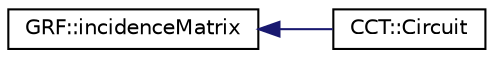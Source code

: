 digraph "Graphical Class Hierarchy"
{
 // LATEX_PDF_SIZE
  edge [fontname="Helvetica",fontsize="10",labelfontname="Helvetica",labelfontsize="10"];
  node [fontname="Helvetica",fontsize="10",shape=record];
  rankdir="LR";
  Node0 [label="GRF::incidenceMatrix",height=0.2,width=0.4,color="black", fillcolor="white", style="filled",URL="$class_g_r_f_1_1incidence_matrix.html",tooltip=" "];
  Node0 -> Node1 [dir="back",color="midnightblue",fontsize="10",style="solid",fontname="Helvetica"];
  Node1 [label="CCT::Circuit",height=0.2,width=0.4,color="black", fillcolor="white", style="filled",URL="$class_c_c_t_1_1_circuit.html",tooltip=" "];
}
